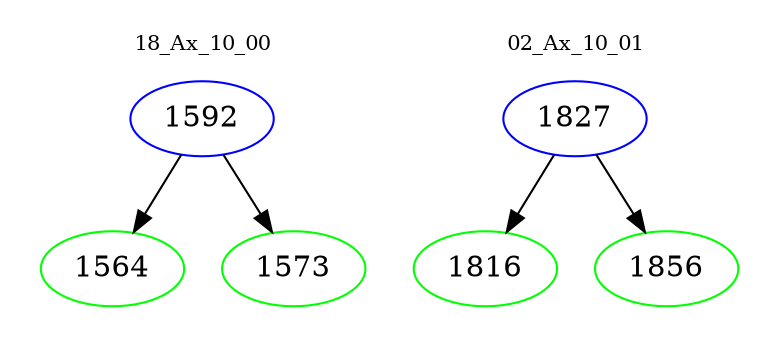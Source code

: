 digraph{
subgraph cluster_0 {
color = white
label = "18_Ax_10_00";
fontsize=10;
T0_1592 [label="1592", color="blue"]
T0_1592 -> T0_1564 [color="black"]
T0_1564 [label="1564", color="green"]
T0_1592 -> T0_1573 [color="black"]
T0_1573 [label="1573", color="green"]
}
subgraph cluster_1 {
color = white
label = "02_Ax_10_01";
fontsize=10;
T1_1827 [label="1827", color="blue"]
T1_1827 -> T1_1816 [color="black"]
T1_1816 [label="1816", color="green"]
T1_1827 -> T1_1856 [color="black"]
T1_1856 [label="1856", color="green"]
}
}
